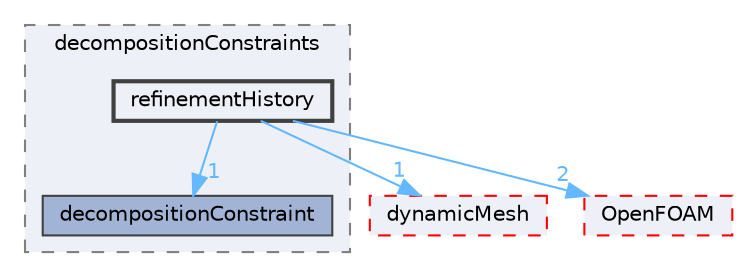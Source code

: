 digraph "src/parallel/decompose/decompositionMethods/decompositionConstraints/refinementHistory"
{
 // LATEX_PDF_SIZE
  bgcolor="transparent";
  edge [fontname=Helvetica,fontsize=10,labelfontname=Helvetica,labelfontsize=10];
  node [fontname=Helvetica,fontsize=10,shape=box,height=0.2,width=0.4];
  compound=true
  subgraph clusterdir_119c8f1670f0bcaeeb440c813d4d21ad {
    graph [ bgcolor="#edf0f7", pencolor="grey50", label="decompositionConstraints", fontname=Helvetica,fontsize=10 style="filled,dashed", URL="dir_119c8f1670f0bcaeeb440c813d4d21ad.html",tooltip=""]
  dir_974bc333414b27f5964037a2d89d5ddf [label="decompositionConstraint", fillcolor="#a2b4d6", color="grey25", style="filled", URL="dir_974bc333414b27f5964037a2d89d5ddf.html",tooltip=""];
  dir_03ba0af102432d8b789c82d34eee985d [label="refinementHistory", fillcolor="#edf0f7", color="grey25", style="filled,bold", URL="dir_03ba0af102432d8b789c82d34eee985d.html",tooltip=""];
  }
  dir_63742796c427c97a292c80f7db71da36 [label="dynamicMesh", fillcolor="#edf0f7", color="red", style="filled,dashed", URL="dir_63742796c427c97a292c80f7db71da36.html",tooltip=""];
  dir_c5473ff19b20e6ec4dfe5c310b3778a8 [label="OpenFOAM", fillcolor="#edf0f7", color="red", style="filled,dashed", URL="dir_c5473ff19b20e6ec4dfe5c310b3778a8.html",tooltip=""];
  dir_03ba0af102432d8b789c82d34eee985d->dir_63742796c427c97a292c80f7db71da36 [headlabel="1", labeldistance=1.5 headhref="dir_003273_001086.html" href="dir_003273_001086.html" color="steelblue1" fontcolor="steelblue1"];
  dir_03ba0af102432d8b789c82d34eee985d->dir_974bc333414b27f5964037a2d89d5ddf [headlabel="1", labeldistance=1.5 headhref="dir_003273_000831.html" href="dir_003273_000831.html" color="steelblue1" fontcolor="steelblue1"];
  dir_03ba0af102432d8b789c82d34eee985d->dir_c5473ff19b20e6ec4dfe5c310b3778a8 [headlabel="2", labeldistance=1.5 headhref="dir_003273_002695.html" href="dir_003273_002695.html" color="steelblue1" fontcolor="steelblue1"];
}
